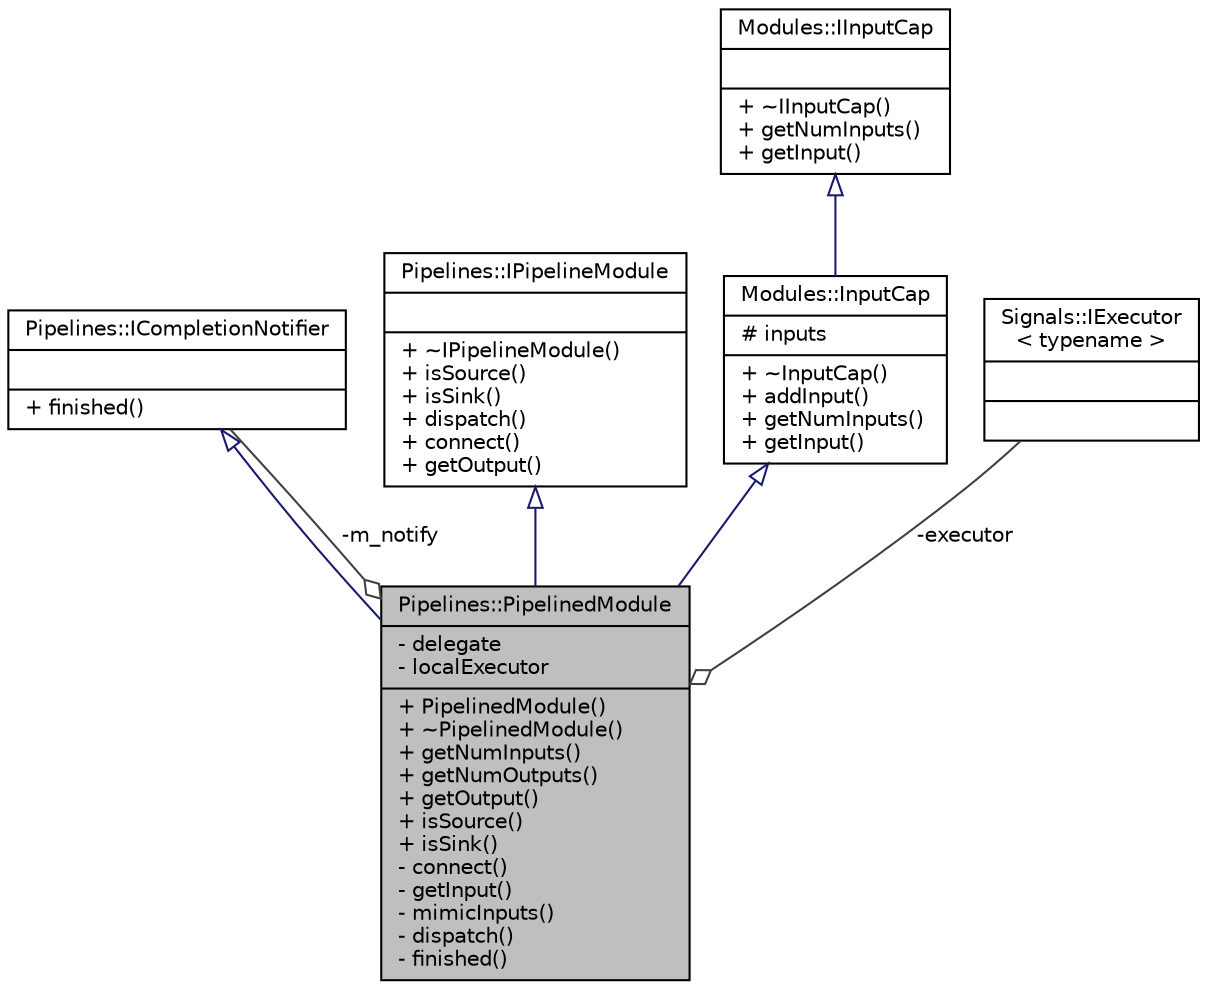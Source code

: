 digraph "Pipelines::PipelinedModule"
{
 // INTERACTIVE_SVG=YES
  edge [fontname="Helvetica",fontsize="10",labelfontname="Helvetica",labelfontsize="10"];
  node [fontname="Helvetica",fontsize="10",shape=record];
  Node1 [label="{Pipelines::PipelinedModule\n|- delegate\l- localExecutor\l|+ PipelinedModule()\l+ ~PipelinedModule()\l+ getNumInputs()\l+ getNumOutputs()\l+ getOutput()\l+ isSource()\l+ isSink()\l- connect()\l- getInput()\l- mimicInputs()\l- dispatch()\l- finished()\l}",height=0.2,width=0.4,color="black", fillcolor="grey75", style="filled", fontcolor="black"];
  Node2 -> Node1 [dir="back",color="midnightblue",fontsize="10",style="solid",arrowtail="onormal",fontname="Helvetica"];
  Node2 [label="{Pipelines::ICompletionNotifier\n||+ finished()\l}",height=0.2,width=0.4,color="black", fillcolor="white", style="filled",URL="$struct_pipelines_1_1_i_completion_notifier.html"];
  Node3 -> Node1 [dir="back",color="midnightblue",fontsize="10",style="solid",arrowtail="onormal",fontname="Helvetica"];
  Node3 [label="{Pipelines::IPipelineModule\n||+ ~IPipelineModule()\l+ isSource()\l+ isSink()\l+ dispatch()\l+ connect()\l+ getOutput()\l}",height=0.2,width=0.4,color="black", fillcolor="white", style="filled",URL="$struct_pipelines_1_1_i_pipeline_module.html"];
  Node4 -> Node1 [dir="back",color="midnightblue",fontsize="10",style="solid",arrowtail="onormal",fontname="Helvetica"];
  Node4 [label="{Modules::InputCap\n|# inputs\l|+ ~InputCap()\l+ addInput()\l+ getNumInputs()\l+ getInput()\l}",height=0.2,width=0.4,color="black", fillcolor="white", style="filled",URL="$class_modules_1_1_input_cap.html"];
  Node5 -> Node4 [dir="back",color="midnightblue",fontsize="10",style="solid",arrowtail="onormal",fontname="Helvetica"];
  Node5 [label="{Modules::IInputCap\n||+ ~IInputCap()\l+ getNumInputs()\l+ getInput()\l}",height=0.2,width=0.4,color="black", fillcolor="white", style="filled",URL="$struct_modules_1_1_i_input_cap.html"];
  Node6 -> Node1 [color="grey25",fontsize="10",style="solid",label=" -executor" ,arrowhead="odiamond",fontname="Helvetica"];
  Node6 [label="{Signals::IExecutor\l\< typename \>\n||}",height=0.2,width=0.4,color="black", fillcolor="white", style="filled",URL="$class_signals_1_1_i_executor.html"];
  Node2 -> Node1 [color="grey25",fontsize="10",style="solid",label=" -m_notify" ,arrowhead="odiamond",fontname="Helvetica"];
}
